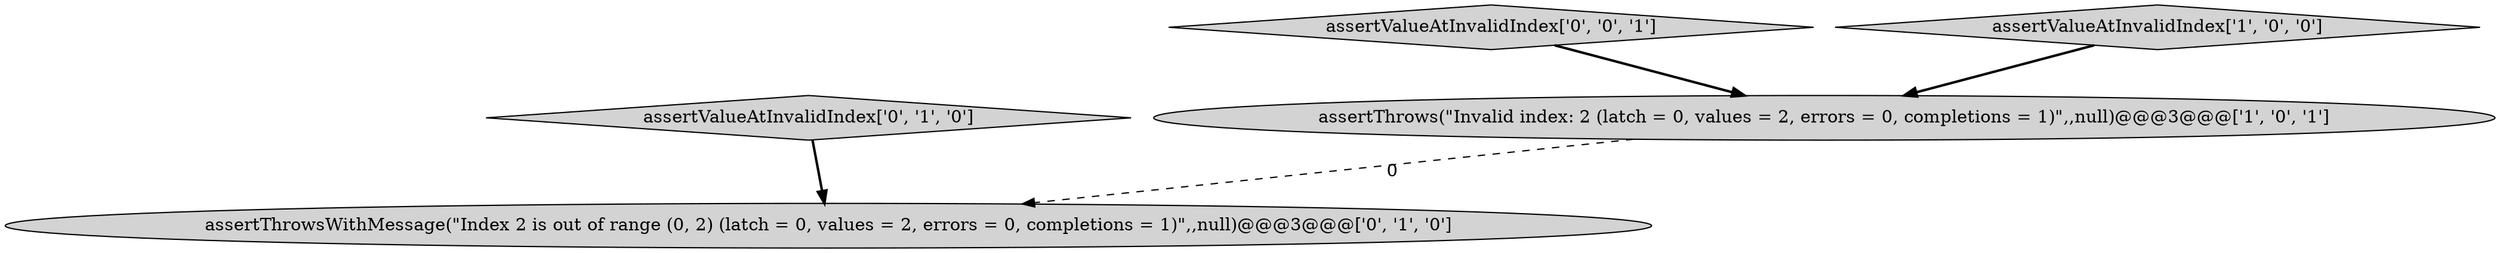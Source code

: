 digraph {
1 [style = filled, label = "assertThrows(\"Invalid index: 2 (latch = 0, values = 2, errors = 0, completions = 1)\",,null)@@@3@@@['1', '0', '1']", fillcolor = lightgray, shape = ellipse image = "AAA0AAABBB1BBB"];
3 [style = filled, label = "assertThrowsWithMessage(\"Index 2 is out of range (0, 2) (latch = 0, values = 2, errors = 0, completions = 1)\",,null)@@@3@@@['0', '1', '0']", fillcolor = lightgray, shape = ellipse image = "AAA1AAABBB2BBB"];
2 [style = filled, label = "assertValueAtInvalidIndex['0', '1', '0']", fillcolor = lightgray, shape = diamond image = "AAA0AAABBB2BBB"];
4 [style = filled, label = "assertValueAtInvalidIndex['0', '0', '1']", fillcolor = lightgray, shape = diamond image = "AAA0AAABBB3BBB"];
0 [style = filled, label = "assertValueAtInvalidIndex['1', '0', '0']", fillcolor = lightgray, shape = diamond image = "AAA0AAABBB1BBB"];
4->1 [style = bold, label=""];
2->3 [style = bold, label=""];
1->3 [style = dashed, label="0"];
0->1 [style = bold, label=""];
}
